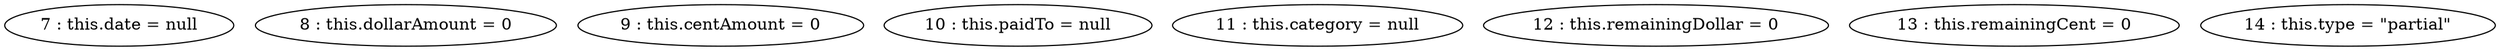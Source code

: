 digraph G {
"7 : this.date = null"
"8 : this.dollarAmount = 0"
"9 : this.centAmount = 0"
"10 : this.paidTo = null"
"11 : this.category = null"
"12 : this.remainingDollar = 0"
"13 : this.remainingCent = 0"
"14 : this.type = \"partial\""
}